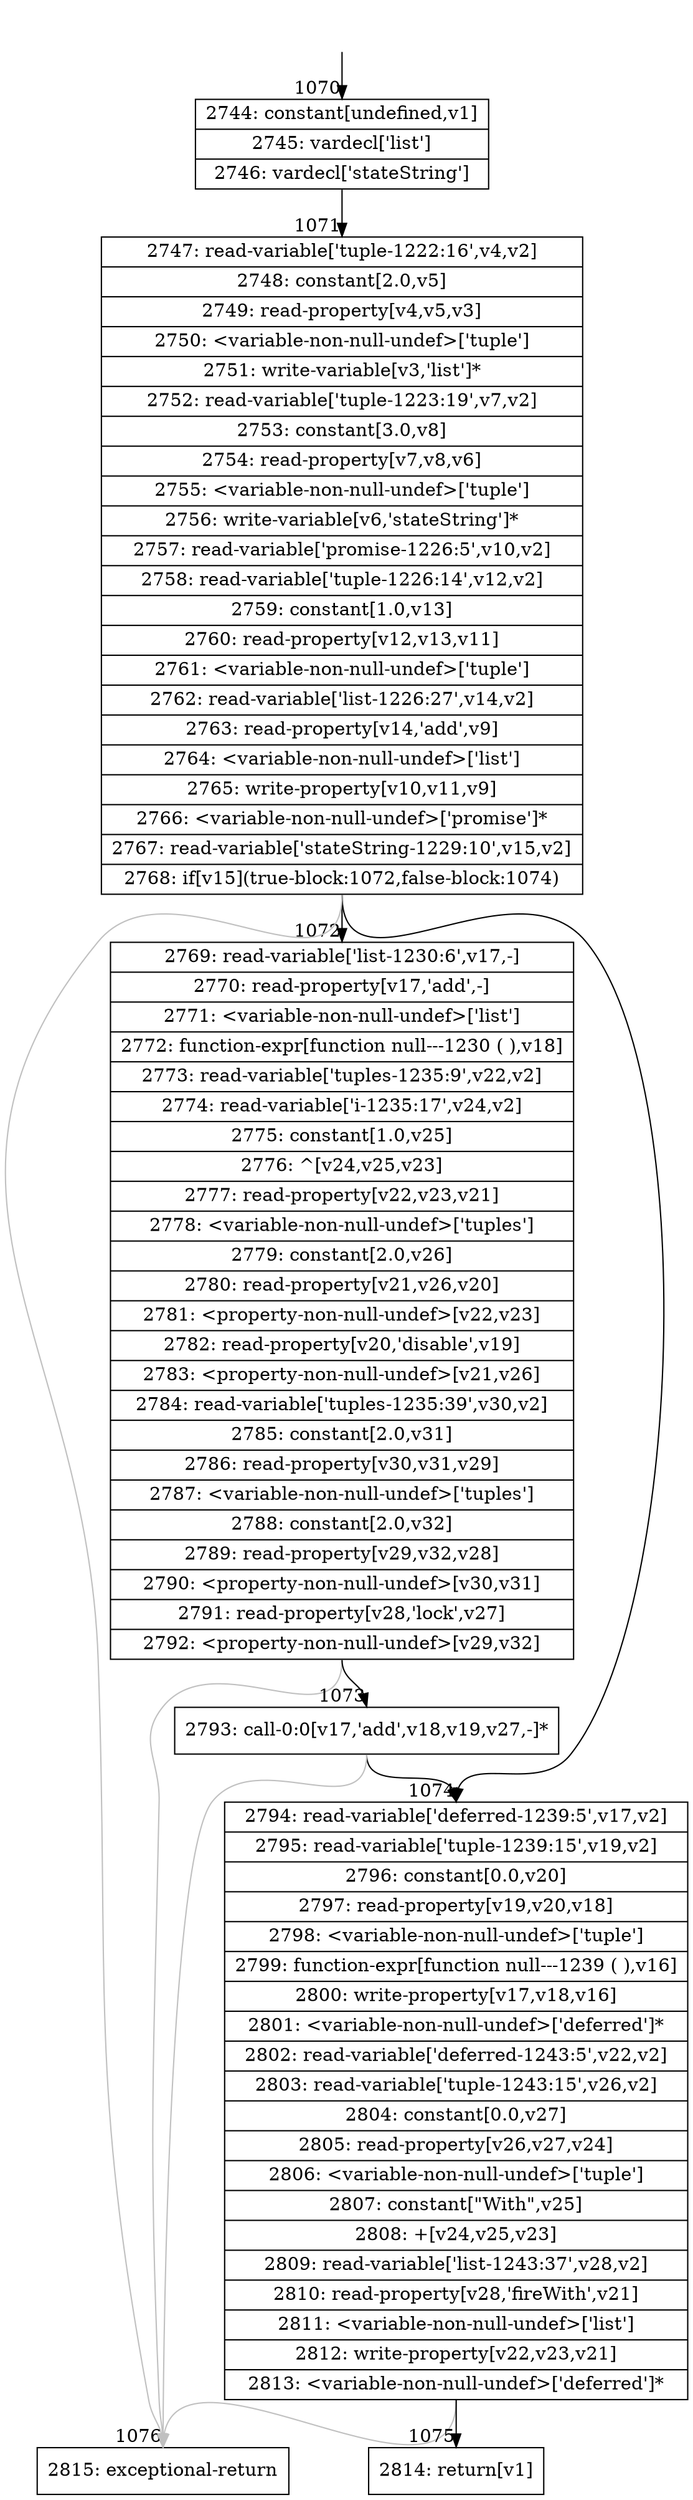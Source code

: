 digraph {
rankdir="TD"
BB_entry83[shape=none,label=""];
BB_entry83 -> BB1070 [tailport=s, headport=n, headlabel="    1070"]
BB1070 [shape=record label="{2744: constant[undefined,v1]|2745: vardecl['list']|2746: vardecl['stateString']}" ] 
BB1070 -> BB1071 [tailport=s, headport=n, headlabel="      1071"]
BB1071 [shape=record label="{2747: read-variable['tuple-1222:16',v4,v2]|2748: constant[2.0,v5]|2749: read-property[v4,v5,v3]|2750: \<variable-non-null-undef\>['tuple']|2751: write-variable[v3,'list']*|2752: read-variable['tuple-1223:19',v7,v2]|2753: constant[3.0,v8]|2754: read-property[v7,v8,v6]|2755: \<variable-non-null-undef\>['tuple']|2756: write-variable[v6,'stateString']*|2757: read-variable['promise-1226:5',v10,v2]|2758: read-variable['tuple-1226:14',v12,v2]|2759: constant[1.0,v13]|2760: read-property[v12,v13,v11]|2761: \<variable-non-null-undef\>['tuple']|2762: read-variable['list-1226:27',v14,v2]|2763: read-property[v14,'add',v9]|2764: \<variable-non-null-undef\>['list']|2765: write-property[v10,v11,v9]|2766: \<variable-non-null-undef\>['promise']*|2767: read-variable['stateString-1229:10',v15,v2]|2768: if[v15](true-block:1072,false-block:1074)}" ] 
BB1071 -> BB1072 [tailport=s, headport=n, headlabel="      1072"]
BB1071 -> BB1074 [tailport=s, headport=n, headlabel="      1074"]
BB1071 -> BB1076 [tailport=s, headport=n, color=gray, headlabel="      1076"]
BB1072 [shape=record label="{2769: read-variable['list-1230:6',v17,-]|2770: read-property[v17,'add',-]|2771: \<variable-non-null-undef\>['list']|2772: function-expr[function null---1230 ( ),v18]|2773: read-variable['tuples-1235:9',v22,v2]|2774: read-variable['i-1235:17',v24,v2]|2775: constant[1.0,v25]|2776: ^[v24,v25,v23]|2777: read-property[v22,v23,v21]|2778: \<variable-non-null-undef\>['tuples']|2779: constant[2.0,v26]|2780: read-property[v21,v26,v20]|2781: \<property-non-null-undef\>[v22,v23]|2782: read-property[v20,'disable',v19]|2783: \<property-non-null-undef\>[v21,v26]|2784: read-variable['tuples-1235:39',v30,v2]|2785: constant[2.0,v31]|2786: read-property[v30,v31,v29]|2787: \<variable-non-null-undef\>['tuples']|2788: constant[2.0,v32]|2789: read-property[v29,v32,v28]|2790: \<property-non-null-undef\>[v30,v31]|2791: read-property[v28,'lock',v27]|2792: \<property-non-null-undef\>[v29,v32]}" ] 
BB1072 -> BB1073 [tailport=s, headport=n, headlabel="      1073"]
BB1072 -> BB1076 [tailport=s, headport=n, color=gray]
BB1073 [shape=record label="{2793: call-0:0[v17,'add',v18,v19,v27,-]*}" ] 
BB1073 -> BB1074 [tailport=s, headport=n]
BB1073 -> BB1076 [tailport=s, headport=n, color=gray]
BB1074 [shape=record label="{2794: read-variable['deferred-1239:5',v17,v2]|2795: read-variable['tuple-1239:15',v19,v2]|2796: constant[0.0,v20]|2797: read-property[v19,v20,v18]|2798: \<variable-non-null-undef\>['tuple']|2799: function-expr[function null---1239 ( ),v16]|2800: write-property[v17,v18,v16]|2801: \<variable-non-null-undef\>['deferred']*|2802: read-variable['deferred-1243:5',v22,v2]|2803: read-variable['tuple-1243:15',v26,v2]|2804: constant[0.0,v27]|2805: read-property[v26,v27,v24]|2806: \<variable-non-null-undef\>['tuple']|2807: constant[\"With\",v25]|2808: +[v24,v25,v23]|2809: read-variable['list-1243:37',v28,v2]|2810: read-property[v28,'fireWith',v21]|2811: \<variable-non-null-undef\>['list']|2812: write-property[v22,v23,v21]|2813: \<variable-non-null-undef\>['deferred']*}" ] 
BB1074 -> BB1075 [tailport=s, headport=n, headlabel="      1075"]
BB1074 -> BB1076 [tailport=s, headport=n, color=gray]
BB1075 [shape=record label="{2814: return[v1]}" ] 
BB1076 [shape=record label="{2815: exceptional-return}" ] 
}
